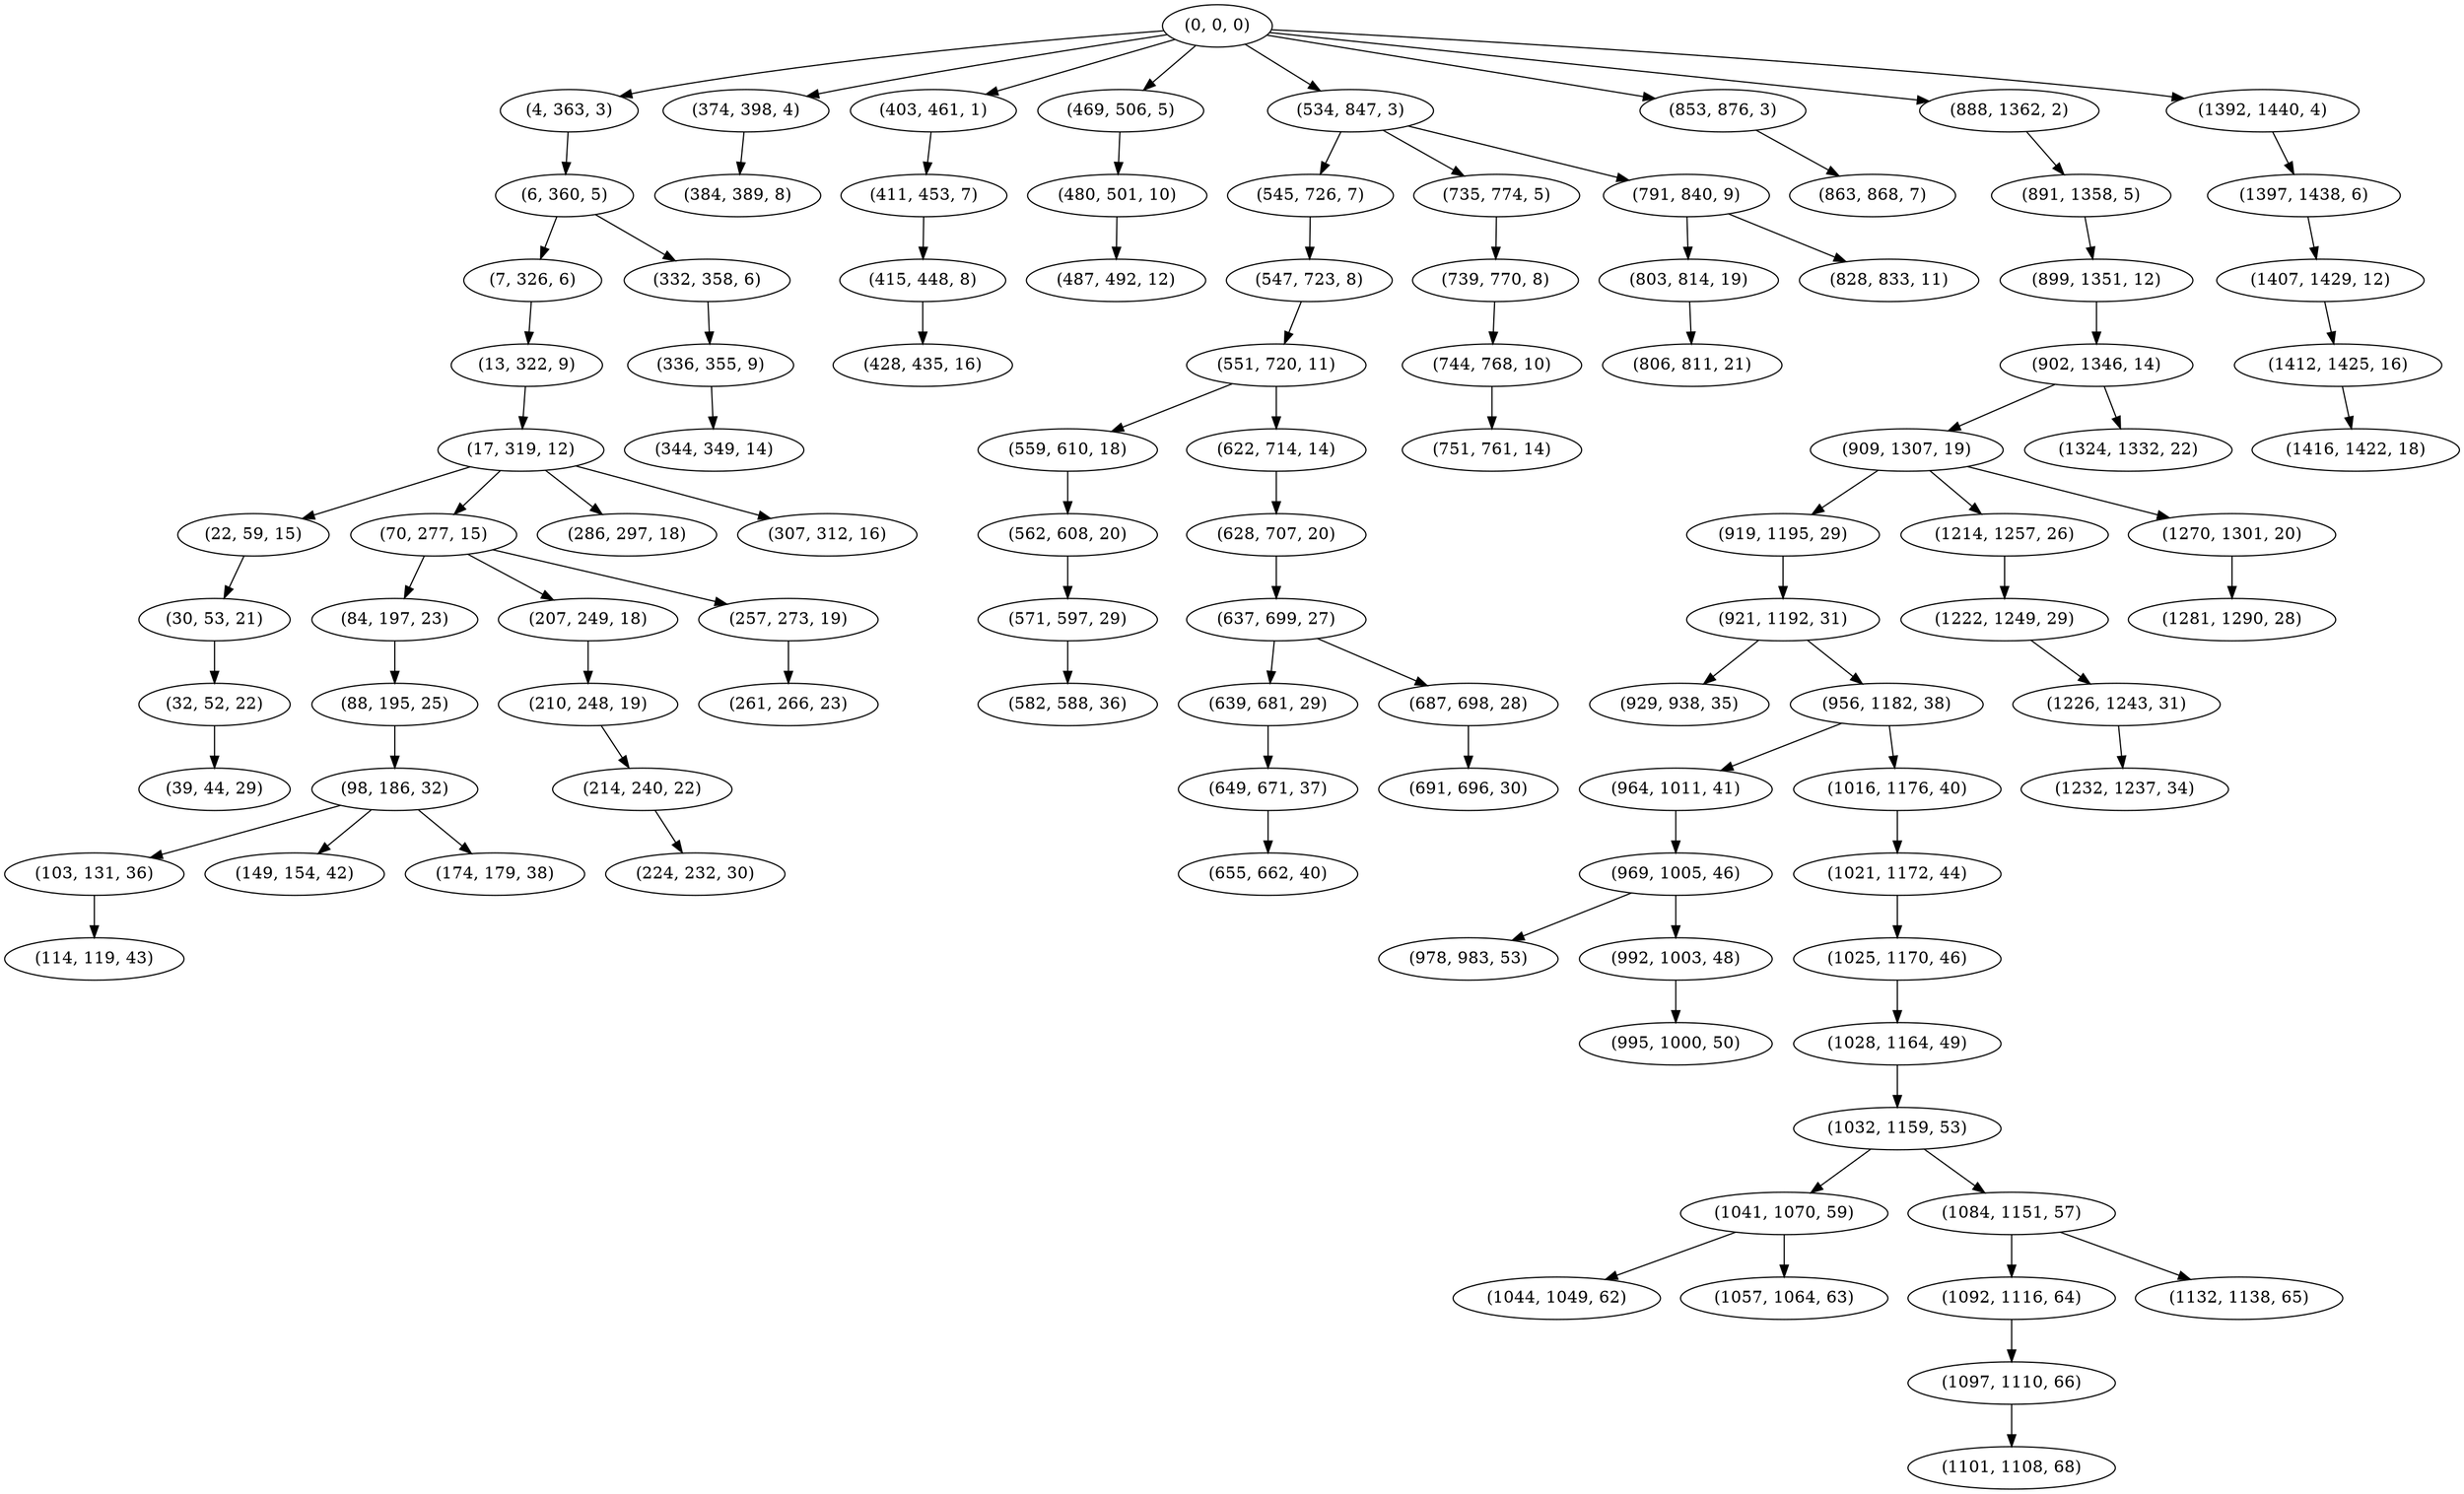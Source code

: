 digraph tree {
    "(0, 0, 0)";
    "(4, 363, 3)";
    "(6, 360, 5)";
    "(7, 326, 6)";
    "(13, 322, 9)";
    "(17, 319, 12)";
    "(22, 59, 15)";
    "(30, 53, 21)";
    "(32, 52, 22)";
    "(39, 44, 29)";
    "(70, 277, 15)";
    "(84, 197, 23)";
    "(88, 195, 25)";
    "(98, 186, 32)";
    "(103, 131, 36)";
    "(114, 119, 43)";
    "(149, 154, 42)";
    "(174, 179, 38)";
    "(207, 249, 18)";
    "(210, 248, 19)";
    "(214, 240, 22)";
    "(224, 232, 30)";
    "(257, 273, 19)";
    "(261, 266, 23)";
    "(286, 297, 18)";
    "(307, 312, 16)";
    "(332, 358, 6)";
    "(336, 355, 9)";
    "(344, 349, 14)";
    "(374, 398, 4)";
    "(384, 389, 8)";
    "(403, 461, 1)";
    "(411, 453, 7)";
    "(415, 448, 8)";
    "(428, 435, 16)";
    "(469, 506, 5)";
    "(480, 501, 10)";
    "(487, 492, 12)";
    "(534, 847, 3)";
    "(545, 726, 7)";
    "(547, 723, 8)";
    "(551, 720, 11)";
    "(559, 610, 18)";
    "(562, 608, 20)";
    "(571, 597, 29)";
    "(582, 588, 36)";
    "(622, 714, 14)";
    "(628, 707, 20)";
    "(637, 699, 27)";
    "(639, 681, 29)";
    "(649, 671, 37)";
    "(655, 662, 40)";
    "(687, 698, 28)";
    "(691, 696, 30)";
    "(735, 774, 5)";
    "(739, 770, 8)";
    "(744, 768, 10)";
    "(751, 761, 14)";
    "(791, 840, 9)";
    "(803, 814, 19)";
    "(806, 811, 21)";
    "(828, 833, 11)";
    "(853, 876, 3)";
    "(863, 868, 7)";
    "(888, 1362, 2)";
    "(891, 1358, 5)";
    "(899, 1351, 12)";
    "(902, 1346, 14)";
    "(909, 1307, 19)";
    "(919, 1195, 29)";
    "(921, 1192, 31)";
    "(929, 938, 35)";
    "(956, 1182, 38)";
    "(964, 1011, 41)";
    "(969, 1005, 46)";
    "(978, 983, 53)";
    "(992, 1003, 48)";
    "(995, 1000, 50)";
    "(1016, 1176, 40)";
    "(1021, 1172, 44)";
    "(1025, 1170, 46)";
    "(1028, 1164, 49)";
    "(1032, 1159, 53)";
    "(1041, 1070, 59)";
    "(1044, 1049, 62)";
    "(1057, 1064, 63)";
    "(1084, 1151, 57)";
    "(1092, 1116, 64)";
    "(1097, 1110, 66)";
    "(1101, 1108, 68)";
    "(1132, 1138, 65)";
    "(1214, 1257, 26)";
    "(1222, 1249, 29)";
    "(1226, 1243, 31)";
    "(1232, 1237, 34)";
    "(1270, 1301, 20)";
    "(1281, 1290, 28)";
    "(1324, 1332, 22)";
    "(1392, 1440, 4)";
    "(1397, 1438, 6)";
    "(1407, 1429, 12)";
    "(1412, 1425, 16)";
    "(1416, 1422, 18)";
    "(0, 0, 0)" -> "(4, 363, 3)";
    "(0, 0, 0)" -> "(374, 398, 4)";
    "(0, 0, 0)" -> "(403, 461, 1)";
    "(0, 0, 0)" -> "(469, 506, 5)";
    "(0, 0, 0)" -> "(534, 847, 3)";
    "(0, 0, 0)" -> "(853, 876, 3)";
    "(0, 0, 0)" -> "(888, 1362, 2)";
    "(0, 0, 0)" -> "(1392, 1440, 4)";
    "(4, 363, 3)" -> "(6, 360, 5)";
    "(6, 360, 5)" -> "(7, 326, 6)";
    "(6, 360, 5)" -> "(332, 358, 6)";
    "(7, 326, 6)" -> "(13, 322, 9)";
    "(13, 322, 9)" -> "(17, 319, 12)";
    "(17, 319, 12)" -> "(22, 59, 15)";
    "(17, 319, 12)" -> "(70, 277, 15)";
    "(17, 319, 12)" -> "(286, 297, 18)";
    "(17, 319, 12)" -> "(307, 312, 16)";
    "(22, 59, 15)" -> "(30, 53, 21)";
    "(30, 53, 21)" -> "(32, 52, 22)";
    "(32, 52, 22)" -> "(39, 44, 29)";
    "(70, 277, 15)" -> "(84, 197, 23)";
    "(70, 277, 15)" -> "(207, 249, 18)";
    "(70, 277, 15)" -> "(257, 273, 19)";
    "(84, 197, 23)" -> "(88, 195, 25)";
    "(88, 195, 25)" -> "(98, 186, 32)";
    "(98, 186, 32)" -> "(103, 131, 36)";
    "(98, 186, 32)" -> "(149, 154, 42)";
    "(98, 186, 32)" -> "(174, 179, 38)";
    "(103, 131, 36)" -> "(114, 119, 43)";
    "(207, 249, 18)" -> "(210, 248, 19)";
    "(210, 248, 19)" -> "(214, 240, 22)";
    "(214, 240, 22)" -> "(224, 232, 30)";
    "(257, 273, 19)" -> "(261, 266, 23)";
    "(332, 358, 6)" -> "(336, 355, 9)";
    "(336, 355, 9)" -> "(344, 349, 14)";
    "(374, 398, 4)" -> "(384, 389, 8)";
    "(403, 461, 1)" -> "(411, 453, 7)";
    "(411, 453, 7)" -> "(415, 448, 8)";
    "(415, 448, 8)" -> "(428, 435, 16)";
    "(469, 506, 5)" -> "(480, 501, 10)";
    "(480, 501, 10)" -> "(487, 492, 12)";
    "(534, 847, 3)" -> "(545, 726, 7)";
    "(534, 847, 3)" -> "(735, 774, 5)";
    "(534, 847, 3)" -> "(791, 840, 9)";
    "(545, 726, 7)" -> "(547, 723, 8)";
    "(547, 723, 8)" -> "(551, 720, 11)";
    "(551, 720, 11)" -> "(559, 610, 18)";
    "(551, 720, 11)" -> "(622, 714, 14)";
    "(559, 610, 18)" -> "(562, 608, 20)";
    "(562, 608, 20)" -> "(571, 597, 29)";
    "(571, 597, 29)" -> "(582, 588, 36)";
    "(622, 714, 14)" -> "(628, 707, 20)";
    "(628, 707, 20)" -> "(637, 699, 27)";
    "(637, 699, 27)" -> "(639, 681, 29)";
    "(637, 699, 27)" -> "(687, 698, 28)";
    "(639, 681, 29)" -> "(649, 671, 37)";
    "(649, 671, 37)" -> "(655, 662, 40)";
    "(687, 698, 28)" -> "(691, 696, 30)";
    "(735, 774, 5)" -> "(739, 770, 8)";
    "(739, 770, 8)" -> "(744, 768, 10)";
    "(744, 768, 10)" -> "(751, 761, 14)";
    "(791, 840, 9)" -> "(803, 814, 19)";
    "(791, 840, 9)" -> "(828, 833, 11)";
    "(803, 814, 19)" -> "(806, 811, 21)";
    "(853, 876, 3)" -> "(863, 868, 7)";
    "(888, 1362, 2)" -> "(891, 1358, 5)";
    "(891, 1358, 5)" -> "(899, 1351, 12)";
    "(899, 1351, 12)" -> "(902, 1346, 14)";
    "(902, 1346, 14)" -> "(909, 1307, 19)";
    "(902, 1346, 14)" -> "(1324, 1332, 22)";
    "(909, 1307, 19)" -> "(919, 1195, 29)";
    "(909, 1307, 19)" -> "(1214, 1257, 26)";
    "(909, 1307, 19)" -> "(1270, 1301, 20)";
    "(919, 1195, 29)" -> "(921, 1192, 31)";
    "(921, 1192, 31)" -> "(929, 938, 35)";
    "(921, 1192, 31)" -> "(956, 1182, 38)";
    "(956, 1182, 38)" -> "(964, 1011, 41)";
    "(956, 1182, 38)" -> "(1016, 1176, 40)";
    "(964, 1011, 41)" -> "(969, 1005, 46)";
    "(969, 1005, 46)" -> "(978, 983, 53)";
    "(969, 1005, 46)" -> "(992, 1003, 48)";
    "(992, 1003, 48)" -> "(995, 1000, 50)";
    "(1016, 1176, 40)" -> "(1021, 1172, 44)";
    "(1021, 1172, 44)" -> "(1025, 1170, 46)";
    "(1025, 1170, 46)" -> "(1028, 1164, 49)";
    "(1028, 1164, 49)" -> "(1032, 1159, 53)";
    "(1032, 1159, 53)" -> "(1041, 1070, 59)";
    "(1032, 1159, 53)" -> "(1084, 1151, 57)";
    "(1041, 1070, 59)" -> "(1044, 1049, 62)";
    "(1041, 1070, 59)" -> "(1057, 1064, 63)";
    "(1084, 1151, 57)" -> "(1092, 1116, 64)";
    "(1084, 1151, 57)" -> "(1132, 1138, 65)";
    "(1092, 1116, 64)" -> "(1097, 1110, 66)";
    "(1097, 1110, 66)" -> "(1101, 1108, 68)";
    "(1214, 1257, 26)" -> "(1222, 1249, 29)";
    "(1222, 1249, 29)" -> "(1226, 1243, 31)";
    "(1226, 1243, 31)" -> "(1232, 1237, 34)";
    "(1270, 1301, 20)" -> "(1281, 1290, 28)";
    "(1392, 1440, 4)" -> "(1397, 1438, 6)";
    "(1397, 1438, 6)" -> "(1407, 1429, 12)";
    "(1407, 1429, 12)" -> "(1412, 1425, 16)";
    "(1412, 1425, 16)" -> "(1416, 1422, 18)";
}

